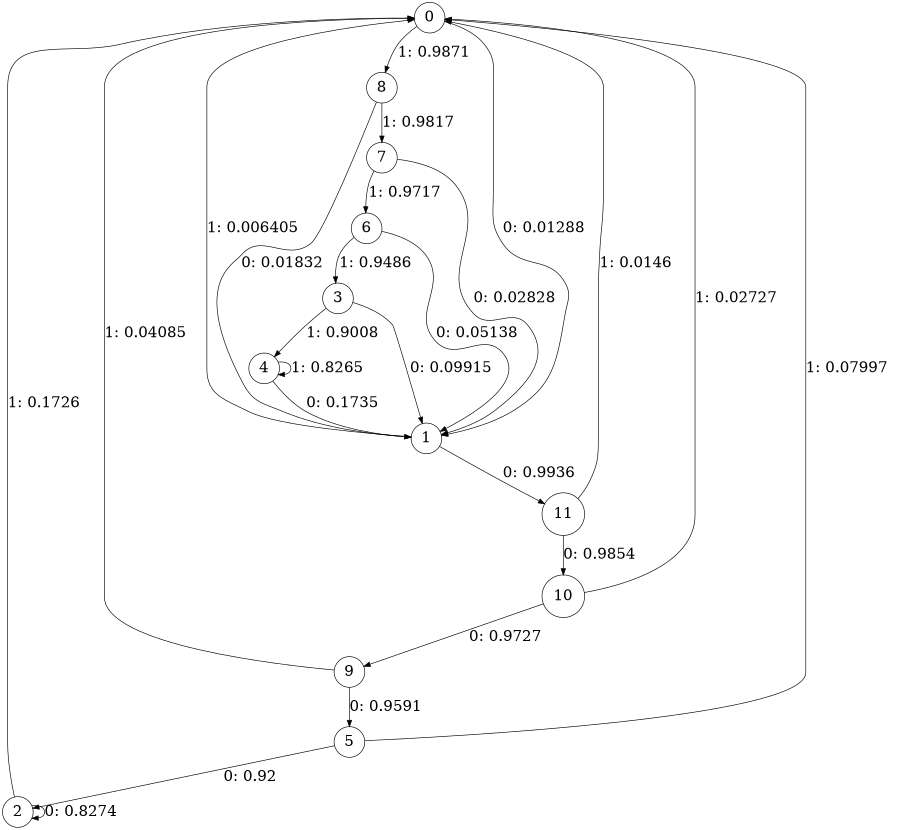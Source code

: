 digraph "ch2_both_grouped_diff_L6" {
size = "6,8.5";
ratio = "fill";
node [shape = circle];
node [fontsize = 24];
edge [fontsize = 24];
0 -> 1 [label = "0: 0.01288  "];
0 -> 8 [label = "1: 0.9871   "];
1 -> 11 [label = "0: 0.9936   "];
1 -> 0 [label = "1: 0.006405  "];
2 -> 2 [label = "0: 0.8274   "];
2 -> 0 [label = "1: 0.1726   "];
3 -> 1 [label = "0: 0.09915  "];
3 -> 4 [label = "1: 0.9008   "];
4 -> 1 [label = "0: 0.1735   "];
4 -> 4 [label = "1: 0.8265   "];
5 -> 2 [label = "0: 0.92     "];
5 -> 0 [label = "1: 0.07997  "];
6 -> 1 [label = "0: 0.05138  "];
6 -> 3 [label = "1: 0.9486   "];
7 -> 1 [label = "0: 0.02828  "];
7 -> 6 [label = "1: 0.9717   "];
8 -> 1 [label = "0: 0.01832  "];
8 -> 7 [label = "1: 0.9817   "];
9 -> 5 [label = "0: 0.9591   "];
9 -> 0 [label = "1: 0.04085  "];
10 -> 9 [label = "0: 0.9727   "];
10 -> 0 [label = "1: 0.02727  "];
11 -> 10 [label = "0: 0.9854   "];
11 -> 0 [label = "1: 0.0146   "];
}